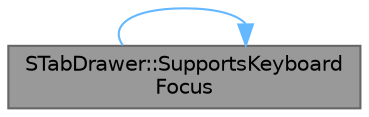 digraph "STabDrawer::SupportsKeyboardFocus"
{
 // INTERACTIVE_SVG=YES
 // LATEX_PDF_SIZE
  bgcolor="transparent";
  edge [fontname=Helvetica,fontsize=10,labelfontname=Helvetica,labelfontsize=10];
  node [fontname=Helvetica,fontsize=10,shape=box,height=0.2,width=0.4];
  rankdir="LR";
  Node1 [id="Node000001",label="STabDrawer::SupportsKeyboard\lFocus",height=0.2,width=0.4,color="gray40", fillcolor="grey60", style="filled", fontcolor="black",tooltip="SWidget interface."];
  Node1 -> Node1 [id="edge1_Node000001_Node000001",color="steelblue1",style="solid",tooltip=" "];
}
